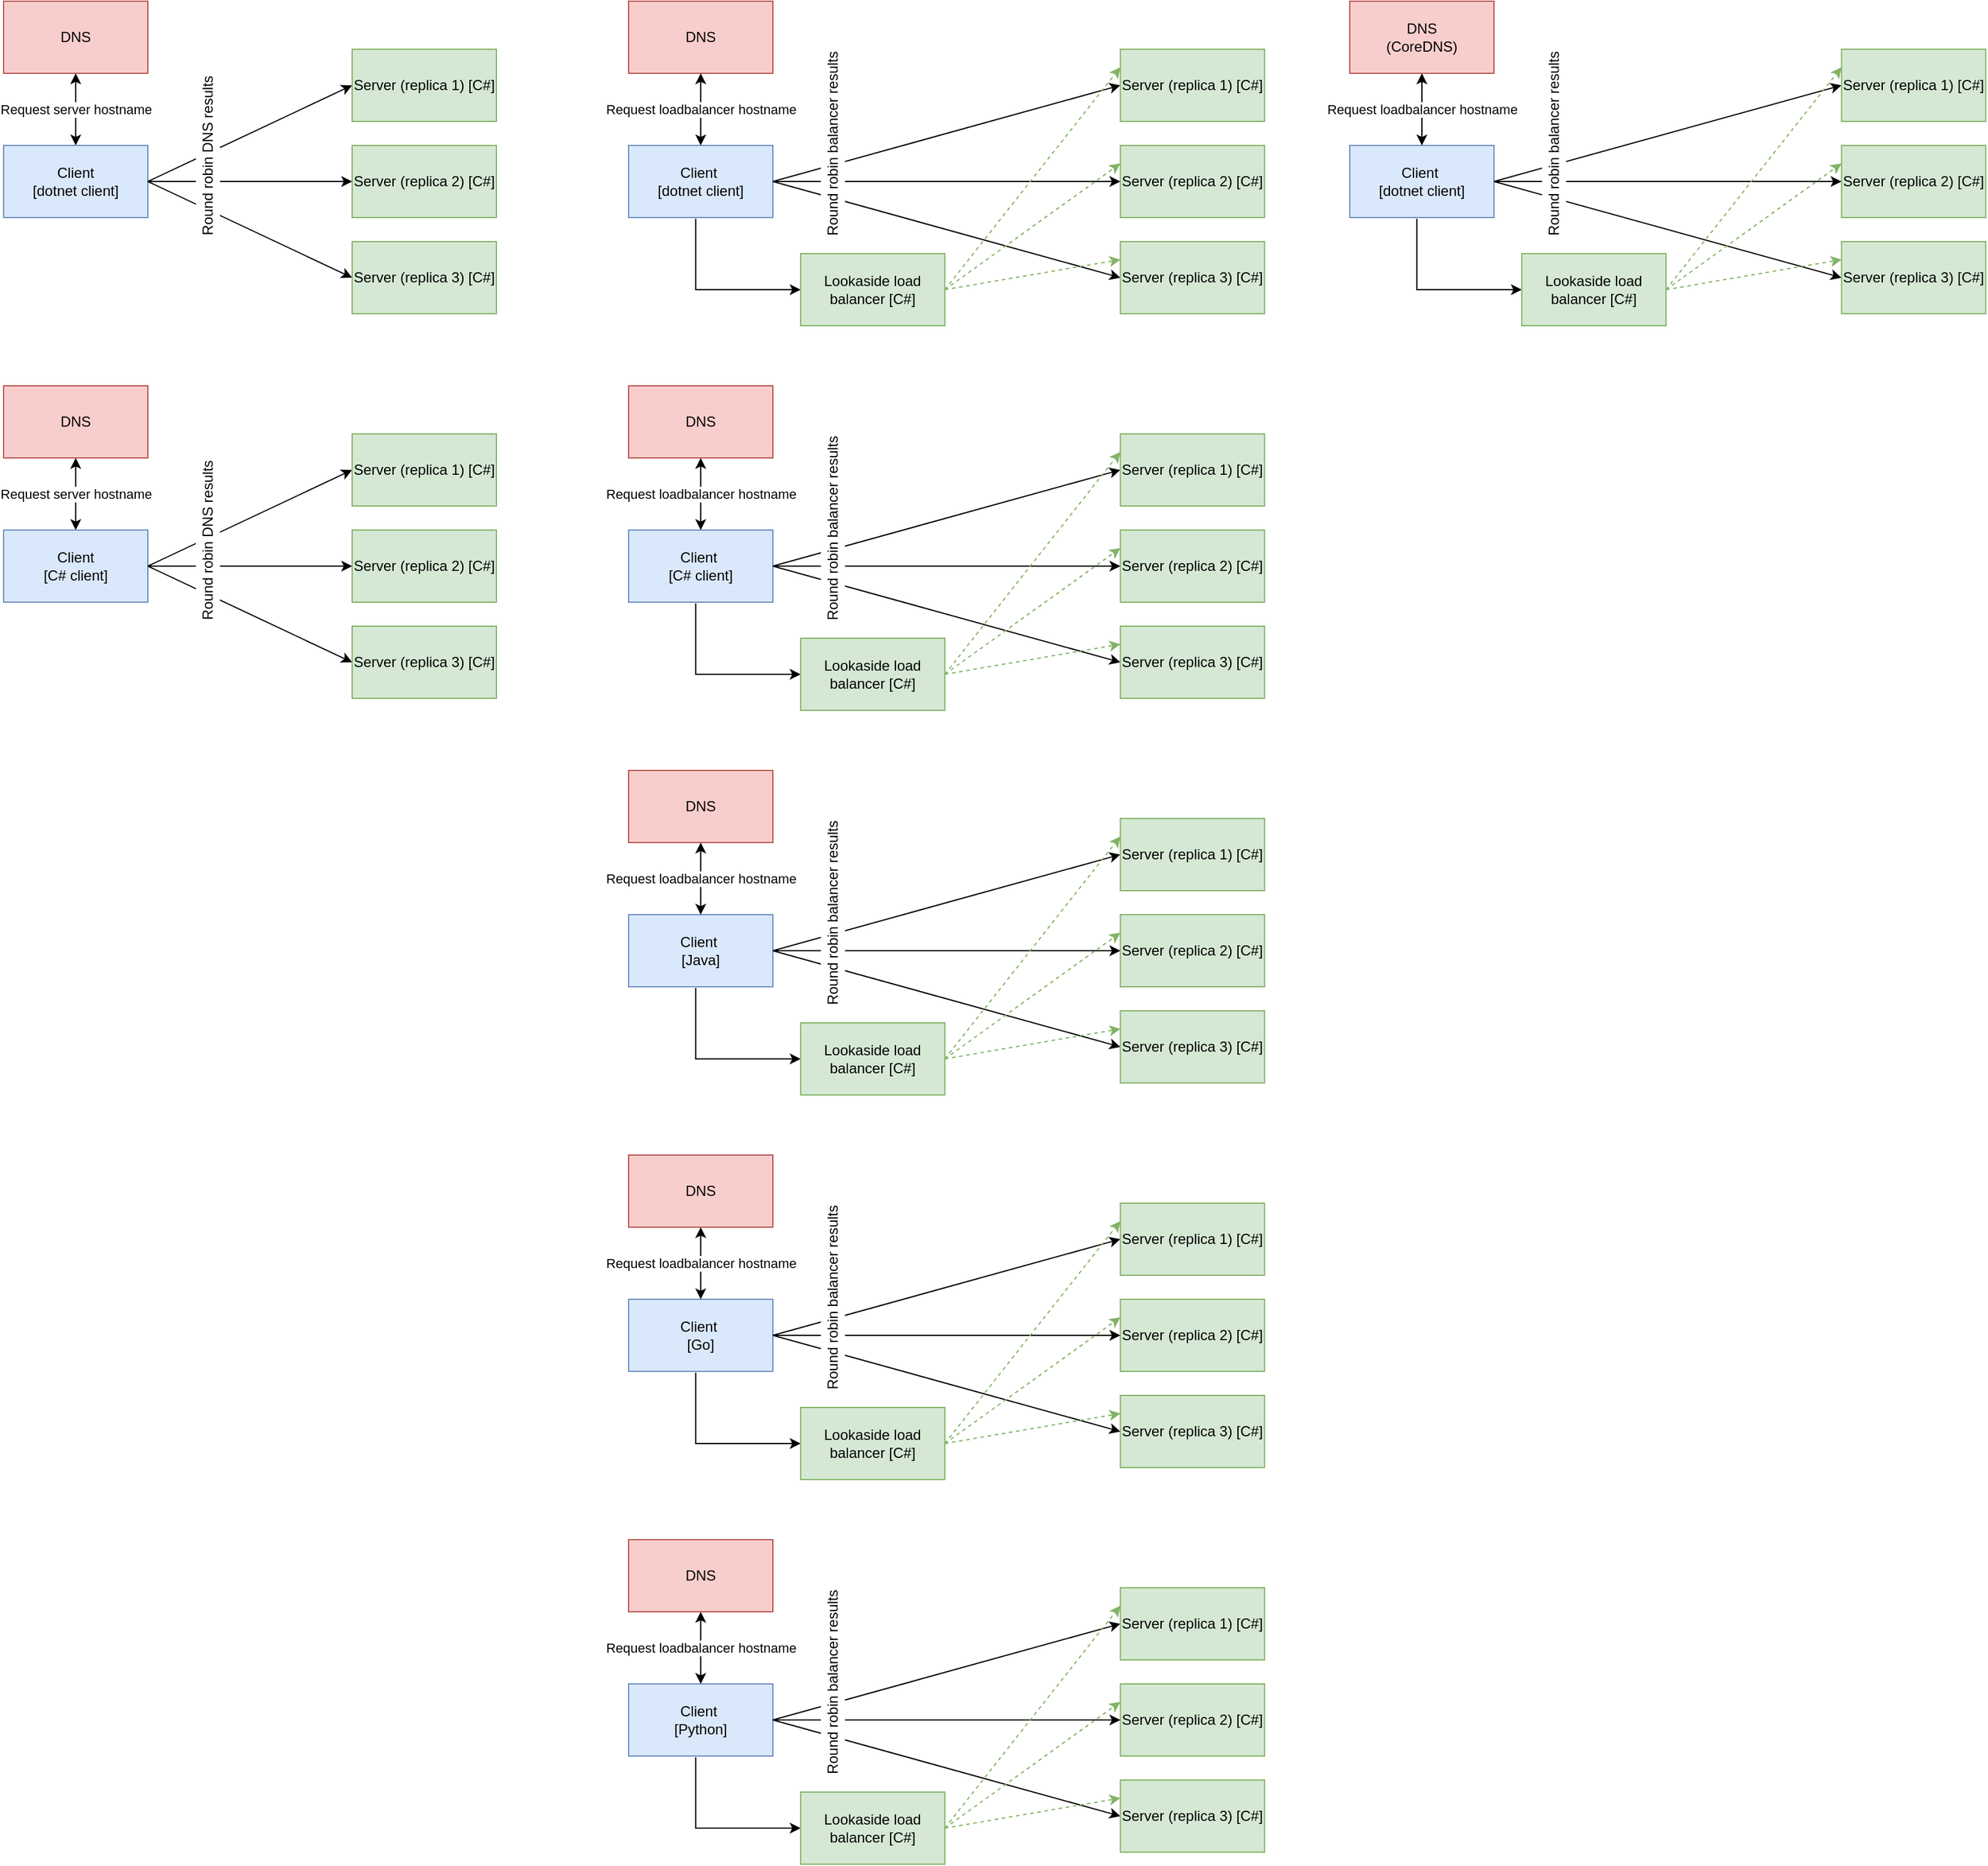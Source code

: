 <mxfile version="12.8.7" type="device"><diagram id="5RK8dHsxESuqZIJ54ns1" name="Page-1"><mxGraphModel dx="1822" dy="745" grid="0" gridSize="10" guides="1" tooltips="1" connect="1" arrows="1" fold="1" page="0" pageScale="1" pageWidth="850" pageHeight="1100" math="0" shadow="0"><root><mxCell id="0"/><mxCell id="1" parent="0"/><mxCell id="9xwp_HCUo-kAku4maqSZ-50" value="Request server hostname" style="edgeStyle=orthogonalEdgeStyle;rounded=0;orthogonalLoop=1;jettySize=auto;html=1;exitX=0.5;exitY=0;exitDx=0;exitDy=0;entryX=0.5;entryY=1;entryDx=0;entryDy=0;startArrow=classic;startFill=1;" parent="1" source="9xwp_HCUo-kAku4maqSZ-29" target="9xwp_HCUo-kAku4maqSZ-48" edge="1"><mxGeometry relative="1" as="geometry"/></mxCell><mxCell id="9xwp_HCUo-kAku4maqSZ-29" value="Client &lt;br&gt;[dotnet client]" style="rounded=0;whiteSpace=wrap;html=1;rotation=0;fillColor=#dae8fc;strokeColor=#6c8ebf;" parent="1" vertex="1"><mxGeometry x="-120" y="160" width="120" height="60" as="geometry"/></mxCell><mxCell id="9xwp_HCUo-kAku4maqSZ-30" value="Server (replica 2) [C#]" style="rounded=0;whiteSpace=wrap;html=1;rotation=0;fillColor=#d5e8d4;strokeColor=#82b366;" parent="1" vertex="1"><mxGeometry x="170" y="160" width="120" height="60" as="geometry"/></mxCell><mxCell id="9xwp_HCUo-kAku4maqSZ-31" style="rounded=0;orthogonalLoop=1;jettySize=auto;html=1;exitX=1;exitY=0.5;exitDx=0;exitDy=0;entryX=0;entryY=0.5;entryDx=0;entryDy=0;startArrow=none;startFill=0;endArrow=classic;endFill=1;strokeColor=#000000;" parent="1" source="9xwp_HCUo-kAku4maqSZ-29" target="9xwp_HCUo-kAku4maqSZ-34" edge="1"><mxGeometry relative="1" as="geometry"><mxPoint x="30" y="190" as="sourcePoint"/></mxGeometry></mxCell><mxCell id="9xwp_HCUo-kAku4maqSZ-32" style="edgeStyle=none;rounded=0;orthogonalLoop=1;jettySize=auto;html=1;exitX=1;exitY=0.5;exitDx=0;exitDy=0;entryX=0;entryY=0.5;entryDx=0;entryDy=0;startArrow=none;startFill=0;endArrow=classic;endFill=1;strokeColor=#000000;" parent="1" source="9xwp_HCUo-kAku4maqSZ-29" target="9xwp_HCUo-kAku4maqSZ-30" edge="1"><mxGeometry relative="1" as="geometry"><mxPoint x="30" y="190" as="sourcePoint"/></mxGeometry></mxCell><mxCell id="9xwp_HCUo-kAku4maqSZ-33" style="edgeStyle=none;rounded=0;orthogonalLoop=1;jettySize=auto;html=1;exitX=1;exitY=0.5;exitDx=0;exitDy=0;entryX=0;entryY=0.5;entryDx=0;entryDy=0;startArrow=none;startFill=0;endArrow=classic;endFill=1;strokeColor=#000000;" parent="1" source="9xwp_HCUo-kAku4maqSZ-29" target="9xwp_HCUo-kAku4maqSZ-35" edge="1"><mxGeometry relative="1" as="geometry"><mxPoint x="30" y="190" as="sourcePoint"/></mxGeometry></mxCell><mxCell id="9xwp_HCUo-kAku4maqSZ-34" value="Server (replica 3) [C#]" style="rounded=0;whiteSpace=wrap;html=1;rotation=0;fillColor=#d5e8d4;strokeColor=#82b366;" parent="1" vertex="1"><mxGeometry x="170" y="240" width="120" height="60" as="geometry"/></mxCell><mxCell id="9xwp_HCUo-kAku4maqSZ-35" value="Server (replica 1) [C#]" style="rounded=0;whiteSpace=wrap;html=1;rotation=0;fillColor=#d5e8d4;strokeColor=#82b366;" parent="1" vertex="1"><mxGeometry x="170" y="80" width="120" height="60" as="geometry"/></mxCell><mxCell id="9xwp_HCUo-kAku4maqSZ-36" style="edgeStyle=orthogonalEdgeStyle;rounded=0;orthogonalLoop=1;jettySize=auto;html=1;exitX=0.465;exitY=1.016;exitDx=0;exitDy=0;entryX=0;entryY=0.5;entryDx=0;entryDy=0;startArrow=none;startFill=0;endArrow=classic;endFill=1;strokeColor=#000000;exitPerimeter=0;" parent="1" source="9xwp_HCUo-kAku4maqSZ-37" target="9xwp_HCUo-kAku4maqSZ-45" edge="1"><mxGeometry relative="1" as="geometry"/></mxCell><mxCell id="9xwp_HCUo-kAku4maqSZ-37" value="Client&amp;nbsp;&lt;br&gt;[dotnet client]" style="rounded=0;whiteSpace=wrap;html=1;rotation=0;fillColor=#dae8fc;strokeColor=#6c8ebf;" parent="1" vertex="1"><mxGeometry x="400" y="160" width="120" height="60" as="geometry"/></mxCell><mxCell id="9xwp_HCUo-kAku4maqSZ-38" value="Server (replica 2) [C#]" style="rounded=0;whiteSpace=wrap;html=1;rotation=0;fillColor=#d5e8d4;strokeColor=#82b366;" parent="1" vertex="1"><mxGeometry x="809.12" y="160" width="120" height="60" as="geometry"/></mxCell><mxCell id="9xwp_HCUo-kAku4maqSZ-39" style="rounded=0;orthogonalLoop=1;jettySize=auto;html=1;exitX=1;exitY=0.5;exitDx=0;exitDy=0;entryX=0;entryY=0.5;entryDx=0;entryDy=0;startArrow=none;startFill=0;endArrow=classic;endFill=1;strokeColor=#000000;" parent="1" source="9xwp_HCUo-kAku4maqSZ-37" target="9xwp_HCUo-kAku4maqSZ-46" edge="1"><mxGeometry relative="1" as="geometry"/></mxCell><mxCell id="9xwp_HCUo-kAku4maqSZ-40" style="edgeStyle=none;rounded=0;orthogonalLoop=1;jettySize=auto;html=1;exitX=1;exitY=0.5;exitDx=0;exitDy=0;entryX=0;entryY=0.5;entryDx=0;entryDy=0;startArrow=none;startFill=0;endArrow=classic;endFill=1;strokeColor=#000000;" parent="1" source="9xwp_HCUo-kAku4maqSZ-37" target="9xwp_HCUo-kAku4maqSZ-38" edge="1"><mxGeometry relative="1" as="geometry"/></mxCell><mxCell id="9xwp_HCUo-kAku4maqSZ-41" style="edgeStyle=none;rounded=0;orthogonalLoop=1;jettySize=auto;html=1;exitX=1;exitY=0.5;exitDx=0;exitDy=0;entryX=0;entryY=0.5;entryDx=0;entryDy=0;startArrow=none;startFill=0;endArrow=classic;endFill=1;strokeColor=#000000;" parent="1" source="9xwp_HCUo-kAku4maqSZ-37" target="9xwp_HCUo-kAku4maqSZ-47" edge="1"><mxGeometry relative="1" as="geometry"/></mxCell><mxCell id="9xwp_HCUo-kAku4maqSZ-42" style="edgeStyle=none;rounded=0;orthogonalLoop=1;jettySize=auto;html=1;exitX=1;exitY=0.5;exitDx=0;exitDy=0;entryX=0;entryY=0.25;entryDx=0;entryDy=0;startArrow=none;startFill=0;endArrow=classic;endFill=1;strokeColor=#82b366;fillColor=#d5e8d4;dashed=1;" parent="1" source="9xwp_HCUo-kAku4maqSZ-45" target="9xwp_HCUo-kAku4maqSZ-47" edge="1"><mxGeometry relative="1" as="geometry"/></mxCell><mxCell id="9xwp_HCUo-kAku4maqSZ-43" style="edgeStyle=none;rounded=0;orthogonalLoop=1;jettySize=auto;html=1;exitX=1;exitY=0.5;exitDx=0;exitDy=0;entryX=0;entryY=0.25;entryDx=0;entryDy=0;startArrow=none;startFill=0;endArrow=classic;endFill=1;strokeColor=#82b366;fillColor=#d5e8d4;dashed=1;" parent="1" source="9xwp_HCUo-kAku4maqSZ-45" target="9xwp_HCUo-kAku4maqSZ-38" edge="1"><mxGeometry relative="1" as="geometry"/></mxCell><mxCell id="9xwp_HCUo-kAku4maqSZ-44" style="edgeStyle=none;rounded=0;orthogonalLoop=1;jettySize=auto;html=1;exitX=1;exitY=0.5;exitDx=0;exitDy=0;entryX=0;entryY=0.25;entryDx=0;entryDy=0;startArrow=none;startFill=0;endArrow=classic;endFill=1;strokeColor=#82b366;fillColor=#d5e8d4;dashed=1;" parent="1" source="9xwp_HCUo-kAku4maqSZ-45" target="9xwp_HCUo-kAku4maqSZ-46" edge="1"><mxGeometry relative="1" as="geometry"/></mxCell><mxCell id="9xwp_HCUo-kAku4maqSZ-45" value="Lookaside load balancer [C#]" style="rounded=0;whiteSpace=wrap;html=1;rotation=0;fillColor=#d5e8d4;strokeColor=#82b366;" parent="1" vertex="1"><mxGeometry x="543.12" y="250" width="120" height="60" as="geometry"/></mxCell><mxCell id="9xwp_HCUo-kAku4maqSZ-46" value="Server (replica 3) [C#]" style="rounded=0;whiteSpace=wrap;html=1;rotation=0;fillColor=#d5e8d4;strokeColor=#82b366;" parent="1" vertex="1"><mxGeometry x="809.12" y="240" width="120" height="60" as="geometry"/></mxCell><mxCell id="9xwp_HCUo-kAku4maqSZ-47" value="Server (replica 1) [C#]" style="rounded=0;whiteSpace=wrap;html=1;rotation=0;fillColor=#d5e8d4;strokeColor=#82b366;" parent="1" vertex="1"><mxGeometry x="809.12" y="80" width="120" height="60" as="geometry"/></mxCell><mxCell id="9xwp_HCUo-kAku4maqSZ-48" value="DNS" style="rounded=0;whiteSpace=wrap;html=1;fillColor=#f8cecc;strokeColor=#b85450;" parent="1" vertex="1"><mxGeometry x="-120" y="40" width="120" height="60" as="geometry"/></mxCell><mxCell id="9xwp_HCUo-kAku4maqSZ-51" value="Request loadbalancer hostname" style="edgeStyle=orthogonalEdgeStyle;rounded=0;orthogonalLoop=1;jettySize=auto;html=1;exitX=0.5;exitY=1;exitDx=0;exitDy=0;entryX=0.5;entryY=0;entryDx=0;entryDy=0;startArrow=classic;startFill=1;" parent="1" source="9xwp_HCUo-kAku4maqSZ-49" target="9xwp_HCUo-kAku4maqSZ-37" edge="1"><mxGeometry relative="1" as="geometry"/></mxCell><mxCell id="9xwp_HCUo-kAku4maqSZ-49" value="DNS" style="rounded=0;whiteSpace=wrap;html=1;fillColor=#f8cecc;strokeColor=#b85450;" parent="1" vertex="1"><mxGeometry x="400" y="40" width="120" height="60" as="geometry"/></mxCell><mxCell id="9xwp_HCUo-kAku4maqSZ-52" value="&amp;nbsp;Round robin DNS results" style="text;html=1;strokeColor=none;fillColor=#ffffff;align=center;verticalAlign=middle;whiteSpace=wrap;rounded=0;rotation=-90;" parent="1" vertex="1"><mxGeometry x="-20" y="160" width="140" height="20" as="geometry"/></mxCell><mxCell id="9xwp_HCUo-kAku4maqSZ-54" value="&amp;nbsp;Round robin balancer results" style="text;html=1;strokeColor=none;fillColor=#ffffff;align=center;verticalAlign=middle;whiteSpace=wrap;rounded=0;rotation=-90;" parent="1" vertex="1"><mxGeometry x="490" y="150" width="160" height="20" as="geometry"/></mxCell><mxCell id="9xwp_HCUo-kAku4maqSZ-80" value="Request server hostname" style="edgeStyle=orthogonalEdgeStyle;rounded=0;orthogonalLoop=1;jettySize=auto;html=1;exitX=0.5;exitY=0;exitDx=0;exitDy=0;entryX=0.5;entryY=1;entryDx=0;entryDy=0;startArrow=classic;startFill=1;" parent="1" source="9xwp_HCUo-kAku4maqSZ-81" target="9xwp_HCUo-kAku4maqSZ-100" edge="1"><mxGeometry relative="1" as="geometry"/></mxCell><mxCell id="9xwp_HCUo-kAku4maqSZ-81" value="Client &lt;br&gt;[C# client]" style="rounded=0;whiteSpace=wrap;html=1;rotation=0;fillColor=#dae8fc;strokeColor=#6c8ebf;" parent="1" vertex="1"><mxGeometry x="-120" y="480" width="120" height="60" as="geometry"/></mxCell><mxCell id="9xwp_HCUo-kAku4maqSZ-82" value="Server (replica 2) [C#]" style="rounded=0;whiteSpace=wrap;html=1;rotation=0;fillColor=#d5e8d4;strokeColor=#82b366;" parent="1" vertex="1"><mxGeometry x="170" y="480" width="120" height="60" as="geometry"/></mxCell><mxCell id="9xwp_HCUo-kAku4maqSZ-83" style="rounded=0;orthogonalLoop=1;jettySize=auto;html=1;exitX=1;exitY=0.5;exitDx=0;exitDy=0;entryX=0;entryY=0.5;entryDx=0;entryDy=0;startArrow=none;startFill=0;endArrow=classic;endFill=1;strokeColor=#000000;" parent="1" source="9xwp_HCUo-kAku4maqSZ-81" target="9xwp_HCUo-kAku4maqSZ-86" edge="1"><mxGeometry relative="1" as="geometry"><mxPoint x="30" y="510" as="sourcePoint"/></mxGeometry></mxCell><mxCell id="9xwp_HCUo-kAku4maqSZ-84" style="edgeStyle=none;rounded=0;orthogonalLoop=1;jettySize=auto;html=1;exitX=1;exitY=0.5;exitDx=0;exitDy=0;entryX=0;entryY=0.5;entryDx=0;entryDy=0;startArrow=none;startFill=0;endArrow=classic;endFill=1;strokeColor=#000000;" parent="1" source="9xwp_HCUo-kAku4maqSZ-81" target="9xwp_HCUo-kAku4maqSZ-82" edge="1"><mxGeometry relative="1" as="geometry"><mxPoint x="30" y="510" as="sourcePoint"/></mxGeometry></mxCell><mxCell id="9xwp_HCUo-kAku4maqSZ-85" style="edgeStyle=none;rounded=0;orthogonalLoop=1;jettySize=auto;html=1;exitX=1;exitY=0.5;exitDx=0;exitDy=0;entryX=0;entryY=0.5;entryDx=0;entryDy=0;startArrow=none;startFill=0;endArrow=classic;endFill=1;strokeColor=#000000;" parent="1" source="9xwp_HCUo-kAku4maqSZ-81" target="9xwp_HCUo-kAku4maqSZ-87" edge="1"><mxGeometry relative="1" as="geometry"><mxPoint x="30" y="510" as="sourcePoint"/></mxGeometry></mxCell><mxCell id="9xwp_HCUo-kAku4maqSZ-86" value="Server (replica 3) [C#]" style="rounded=0;whiteSpace=wrap;html=1;rotation=0;fillColor=#d5e8d4;strokeColor=#82b366;" parent="1" vertex="1"><mxGeometry x="170" y="560" width="120" height="60" as="geometry"/></mxCell><mxCell id="9xwp_HCUo-kAku4maqSZ-87" value="Server (replica 1) [C#]" style="rounded=0;whiteSpace=wrap;html=1;rotation=0;fillColor=#d5e8d4;strokeColor=#82b366;" parent="1" vertex="1"><mxGeometry x="170" y="400" width="120" height="60" as="geometry"/></mxCell><mxCell id="9xwp_HCUo-kAku4maqSZ-88" style="edgeStyle=orthogonalEdgeStyle;rounded=0;orthogonalLoop=1;jettySize=auto;html=1;exitX=0.465;exitY=1.016;exitDx=0;exitDy=0;entryX=0;entryY=0.5;entryDx=0;entryDy=0;startArrow=none;startFill=0;endArrow=classic;endFill=1;strokeColor=#000000;exitPerimeter=0;" parent="1" source="9xwp_HCUo-kAku4maqSZ-89" target="9xwp_HCUo-kAku4maqSZ-97" edge="1"><mxGeometry relative="1" as="geometry"/></mxCell><mxCell id="9xwp_HCUo-kAku4maqSZ-89" value="Client&amp;nbsp;&lt;br&gt;[C# client]" style="rounded=0;whiteSpace=wrap;html=1;rotation=0;fillColor=#dae8fc;strokeColor=#6c8ebf;" parent="1" vertex="1"><mxGeometry x="400" y="480" width="120" height="60" as="geometry"/></mxCell><mxCell id="9xwp_HCUo-kAku4maqSZ-90" value="Server (replica 2) [C#]" style="rounded=0;whiteSpace=wrap;html=1;rotation=0;fillColor=#d5e8d4;strokeColor=#82b366;" parent="1" vertex="1"><mxGeometry x="809.12" y="480" width="120" height="60" as="geometry"/></mxCell><mxCell id="9xwp_HCUo-kAku4maqSZ-91" style="rounded=0;orthogonalLoop=1;jettySize=auto;html=1;exitX=1;exitY=0.5;exitDx=0;exitDy=0;entryX=0;entryY=0.5;entryDx=0;entryDy=0;startArrow=none;startFill=0;endArrow=classic;endFill=1;strokeColor=#000000;" parent="1" source="9xwp_HCUo-kAku4maqSZ-89" target="9xwp_HCUo-kAku4maqSZ-98" edge="1"><mxGeometry relative="1" as="geometry"/></mxCell><mxCell id="9xwp_HCUo-kAku4maqSZ-92" style="edgeStyle=none;rounded=0;orthogonalLoop=1;jettySize=auto;html=1;exitX=1;exitY=0.5;exitDx=0;exitDy=0;entryX=0;entryY=0.5;entryDx=0;entryDy=0;startArrow=none;startFill=0;endArrow=classic;endFill=1;strokeColor=#000000;" parent="1" source="9xwp_HCUo-kAku4maqSZ-89" target="9xwp_HCUo-kAku4maqSZ-90" edge="1"><mxGeometry relative="1" as="geometry"/></mxCell><mxCell id="9xwp_HCUo-kAku4maqSZ-93" style="edgeStyle=none;rounded=0;orthogonalLoop=1;jettySize=auto;html=1;exitX=1;exitY=0.5;exitDx=0;exitDy=0;entryX=0;entryY=0.5;entryDx=0;entryDy=0;startArrow=none;startFill=0;endArrow=classic;endFill=1;strokeColor=#000000;" parent="1" source="9xwp_HCUo-kAku4maqSZ-89" target="9xwp_HCUo-kAku4maqSZ-99" edge="1"><mxGeometry relative="1" as="geometry"/></mxCell><mxCell id="9xwp_HCUo-kAku4maqSZ-94" style="edgeStyle=none;rounded=0;orthogonalLoop=1;jettySize=auto;html=1;exitX=1;exitY=0.5;exitDx=0;exitDy=0;entryX=0;entryY=0.25;entryDx=0;entryDy=0;startArrow=none;startFill=0;endArrow=classic;endFill=1;strokeColor=#82b366;fillColor=#d5e8d4;dashed=1;" parent="1" source="9xwp_HCUo-kAku4maqSZ-97" target="9xwp_HCUo-kAku4maqSZ-99" edge="1"><mxGeometry relative="1" as="geometry"/></mxCell><mxCell id="9xwp_HCUo-kAku4maqSZ-95" style="edgeStyle=none;rounded=0;orthogonalLoop=1;jettySize=auto;html=1;exitX=1;exitY=0.5;exitDx=0;exitDy=0;entryX=0;entryY=0.25;entryDx=0;entryDy=0;startArrow=none;startFill=0;endArrow=classic;endFill=1;strokeColor=#82b366;fillColor=#d5e8d4;dashed=1;" parent="1" source="9xwp_HCUo-kAku4maqSZ-97" target="9xwp_HCUo-kAku4maqSZ-90" edge="1"><mxGeometry relative="1" as="geometry"/></mxCell><mxCell id="9xwp_HCUo-kAku4maqSZ-96" style="edgeStyle=none;rounded=0;orthogonalLoop=1;jettySize=auto;html=1;exitX=1;exitY=0.5;exitDx=0;exitDy=0;entryX=0;entryY=0.25;entryDx=0;entryDy=0;startArrow=none;startFill=0;endArrow=classic;endFill=1;strokeColor=#82b366;fillColor=#d5e8d4;dashed=1;" parent="1" source="9xwp_HCUo-kAku4maqSZ-97" target="9xwp_HCUo-kAku4maqSZ-98" edge="1"><mxGeometry relative="1" as="geometry"/></mxCell><mxCell id="9xwp_HCUo-kAku4maqSZ-97" value="Lookaside load balancer [C#]" style="rounded=0;whiteSpace=wrap;html=1;rotation=0;fillColor=#d5e8d4;strokeColor=#82b366;" parent="1" vertex="1"><mxGeometry x="543.12" y="570" width="120" height="60" as="geometry"/></mxCell><mxCell id="9xwp_HCUo-kAku4maqSZ-98" value="Server (replica 3) [C#]" style="rounded=0;whiteSpace=wrap;html=1;rotation=0;fillColor=#d5e8d4;strokeColor=#82b366;" parent="1" vertex="1"><mxGeometry x="809.12" y="560" width="120" height="60" as="geometry"/></mxCell><mxCell id="9xwp_HCUo-kAku4maqSZ-99" value="Server (replica 1) [C#]" style="rounded=0;whiteSpace=wrap;html=1;rotation=0;fillColor=#d5e8d4;strokeColor=#82b366;" parent="1" vertex="1"><mxGeometry x="809.12" y="400" width="120" height="60" as="geometry"/></mxCell><mxCell id="9xwp_HCUo-kAku4maqSZ-100" value="DNS" style="rounded=0;whiteSpace=wrap;html=1;fillColor=#f8cecc;strokeColor=#b85450;" parent="1" vertex="1"><mxGeometry x="-120" y="360" width="120" height="60" as="geometry"/></mxCell><mxCell id="9xwp_HCUo-kAku4maqSZ-101" value="Request loadbalancer hostname" style="edgeStyle=orthogonalEdgeStyle;rounded=0;orthogonalLoop=1;jettySize=auto;html=1;exitX=0.5;exitY=1;exitDx=0;exitDy=0;entryX=0.5;entryY=0;entryDx=0;entryDy=0;startArrow=classic;startFill=1;" parent="1" source="9xwp_HCUo-kAku4maqSZ-102" target="9xwp_HCUo-kAku4maqSZ-89" edge="1"><mxGeometry relative="1" as="geometry"/></mxCell><mxCell id="9xwp_HCUo-kAku4maqSZ-102" value="DNS" style="rounded=0;whiteSpace=wrap;html=1;fillColor=#f8cecc;strokeColor=#b85450;" parent="1" vertex="1"><mxGeometry x="400" y="360" width="120" height="60" as="geometry"/></mxCell><mxCell id="9xwp_HCUo-kAku4maqSZ-103" value="&amp;nbsp;Round robin DNS results" style="text;html=1;strokeColor=none;fillColor=#ffffff;align=center;verticalAlign=middle;whiteSpace=wrap;rounded=0;rotation=-90;" parent="1" vertex="1"><mxGeometry x="-20" y="480" width="140" height="20" as="geometry"/></mxCell><mxCell id="9xwp_HCUo-kAku4maqSZ-104" value="&amp;nbsp;Round robin balancer results" style="text;html=1;strokeColor=none;fillColor=#ffffff;align=center;verticalAlign=middle;whiteSpace=wrap;rounded=0;rotation=-90;" parent="1" vertex="1"><mxGeometry x="490" y="470" width="160" height="20" as="geometry"/></mxCell><mxCell id="9xwp_HCUo-kAku4maqSZ-105" style="edgeStyle=orthogonalEdgeStyle;rounded=0;orthogonalLoop=1;jettySize=auto;html=1;exitX=0.465;exitY=1.016;exitDx=0;exitDy=0;entryX=0;entryY=0.5;entryDx=0;entryDy=0;startArrow=none;startFill=0;endArrow=classic;endFill=1;strokeColor=#000000;exitPerimeter=0;" parent="1" source="9xwp_HCUo-kAku4maqSZ-106" target="9xwp_HCUo-kAku4maqSZ-114" edge="1"><mxGeometry relative="1" as="geometry"/></mxCell><mxCell id="9xwp_HCUo-kAku4maqSZ-106" value="Client&amp;nbsp;&lt;br&gt;[Java]" style="rounded=0;whiteSpace=wrap;html=1;rotation=0;fillColor=#dae8fc;strokeColor=#6c8ebf;" parent="1" vertex="1"><mxGeometry x="400" y="800" width="120" height="60" as="geometry"/></mxCell><mxCell id="9xwp_HCUo-kAku4maqSZ-107" value="Server (replica 2) [C#]" style="rounded=0;whiteSpace=wrap;html=1;rotation=0;fillColor=#d5e8d4;strokeColor=#82b366;" parent="1" vertex="1"><mxGeometry x="809.12" y="800" width="120" height="60" as="geometry"/></mxCell><mxCell id="9xwp_HCUo-kAku4maqSZ-108" style="rounded=0;orthogonalLoop=1;jettySize=auto;html=1;exitX=1;exitY=0.5;exitDx=0;exitDy=0;entryX=0;entryY=0.5;entryDx=0;entryDy=0;startArrow=none;startFill=0;endArrow=classic;endFill=1;strokeColor=#000000;" parent="1" source="9xwp_HCUo-kAku4maqSZ-106" target="9xwp_HCUo-kAku4maqSZ-115" edge="1"><mxGeometry relative="1" as="geometry"/></mxCell><mxCell id="9xwp_HCUo-kAku4maqSZ-109" style="edgeStyle=none;rounded=0;orthogonalLoop=1;jettySize=auto;html=1;exitX=1;exitY=0.5;exitDx=0;exitDy=0;entryX=0;entryY=0.5;entryDx=0;entryDy=0;startArrow=none;startFill=0;endArrow=classic;endFill=1;strokeColor=#000000;" parent="1" source="9xwp_HCUo-kAku4maqSZ-106" target="9xwp_HCUo-kAku4maqSZ-107" edge="1"><mxGeometry relative="1" as="geometry"/></mxCell><mxCell id="9xwp_HCUo-kAku4maqSZ-110" style="edgeStyle=none;rounded=0;orthogonalLoop=1;jettySize=auto;html=1;exitX=1;exitY=0.5;exitDx=0;exitDy=0;entryX=0;entryY=0.5;entryDx=0;entryDy=0;startArrow=none;startFill=0;endArrow=classic;endFill=1;strokeColor=#000000;" parent="1" source="9xwp_HCUo-kAku4maqSZ-106" target="9xwp_HCUo-kAku4maqSZ-116" edge="1"><mxGeometry relative="1" as="geometry"/></mxCell><mxCell id="9xwp_HCUo-kAku4maqSZ-111" style="edgeStyle=none;rounded=0;orthogonalLoop=1;jettySize=auto;html=1;exitX=1;exitY=0.5;exitDx=0;exitDy=0;entryX=0;entryY=0.25;entryDx=0;entryDy=0;startArrow=none;startFill=0;endArrow=classic;endFill=1;strokeColor=#82b366;fillColor=#d5e8d4;dashed=1;" parent="1" source="9xwp_HCUo-kAku4maqSZ-114" target="9xwp_HCUo-kAku4maqSZ-116" edge="1"><mxGeometry relative="1" as="geometry"/></mxCell><mxCell id="9xwp_HCUo-kAku4maqSZ-112" style="edgeStyle=none;rounded=0;orthogonalLoop=1;jettySize=auto;html=1;exitX=1;exitY=0.5;exitDx=0;exitDy=0;entryX=0;entryY=0.25;entryDx=0;entryDy=0;startArrow=none;startFill=0;endArrow=classic;endFill=1;strokeColor=#82b366;fillColor=#d5e8d4;dashed=1;" parent="1" source="9xwp_HCUo-kAku4maqSZ-114" target="9xwp_HCUo-kAku4maqSZ-107" edge="1"><mxGeometry relative="1" as="geometry"/></mxCell><mxCell id="9xwp_HCUo-kAku4maqSZ-113" style="edgeStyle=none;rounded=0;orthogonalLoop=1;jettySize=auto;html=1;exitX=1;exitY=0.5;exitDx=0;exitDy=0;entryX=0;entryY=0.25;entryDx=0;entryDy=0;startArrow=none;startFill=0;endArrow=classic;endFill=1;strokeColor=#82b366;fillColor=#d5e8d4;dashed=1;" parent="1" source="9xwp_HCUo-kAku4maqSZ-114" target="9xwp_HCUo-kAku4maqSZ-115" edge="1"><mxGeometry relative="1" as="geometry"/></mxCell><mxCell id="9xwp_HCUo-kAku4maqSZ-114" value="Lookaside load balancer [C#]" style="rounded=0;whiteSpace=wrap;html=1;rotation=0;fillColor=#d5e8d4;strokeColor=#82b366;" parent="1" vertex="1"><mxGeometry x="543.12" y="890" width="120" height="60" as="geometry"/></mxCell><mxCell id="9xwp_HCUo-kAku4maqSZ-115" value="Server (replica 3) [C#]" style="rounded=0;whiteSpace=wrap;html=1;rotation=0;fillColor=#d5e8d4;strokeColor=#82b366;" parent="1" vertex="1"><mxGeometry x="809.12" y="880" width="120" height="60" as="geometry"/></mxCell><mxCell id="9xwp_HCUo-kAku4maqSZ-116" value="Server (replica 1) [C#]" style="rounded=0;whiteSpace=wrap;html=1;rotation=0;fillColor=#d5e8d4;strokeColor=#82b366;" parent="1" vertex="1"><mxGeometry x="809.12" y="720" width="120" height="60" as="geometry"/></mxCell><mxCell id="9xwp_HCUo-kAku4maqSZ-117" value="Request loadbalancer hostname" style="edgeStyle=orthogonalEdgeStyle;rounded=0;orthogonalLoop=1;jettySize=auto;html=1;exitX=0.5;exitY=1;exitDx=0;exitDy=0;entryX=0.5;entryY=0;entryDx=0;entryDy=0;startArrow=classic;startFill=1;" parent="1" source="9xwp_HCUo-kAku4maqSZ-118" target="9xwp_HCUo-kAku4maqSZ-106" edge="1"><mxGeometry relative="1" as="geometry"/></mxCell><mxCell id="9xwp_HCUo-kAku4maqSZ-118" value="DNS" style="rounded=0;whiteSpace=wrap;html=1;fillColor=#f8cecc;strokeColor=#b85450;" parent="1" vertex="1"><mxGeometry x="400" y="680" width="120" height="60" as="geometry"/></mxCell><mxCell id="9xwp_HCUo-kAku4maqSZ-119" value="&amp;nbsp;Round robin balancer results" style="text;html=1;strokeColor=none;fillColor=#ffffff;align=center;verticalAlign=middle;whiteSpace=wrap;rounded=0;rotation=-90;" parent="1" vertex="1"><mxGeometry x="490" y="790" width="160" height="20" as="geometry"/></mxCell><mxCell id="9xwp_HCUo-kAku4maqSZ-120" style="edgeStyle=orthogonalEdgeStyle;rounded=0;orthogonalLoop=1;jettySize=auto;html=1;exitX=0.465;exitY=1.016;exitDx=0;exitDy=0;entryX=0;entryY=0.5;entryDx=0;entryDy=0;startArrow=none;startFill=0;endArrow=classic;endFill=1;strokeColor=#000000;exitPerimeter=0;" parent="1" source="9xwp_HCUo-kAku4maqSZ-121" target="9xwp_HCUo-kAku4maqSZ-129" edge="1"><mxGeometry relative="1" as="geometry"/></mxCell><mxCell id="9xwp_HCUo-kAku4maqSZ-121" value="Client&amp;nbsp;&lt;br&gt;[Go]" style="rounded=0;whiteSpace=wrap;html=1;rotation=0;fillColor=#dae8fc;strokeColor=#6c8ebf;" parent="1" vertex="1"><mxGeometry x="400" y="1120" width="120" height="60" as="geometry"/></mxCell><mxCell id="9xwp_HCUo-kAku4maqSZ-122" value="Server (replica 2) [C#]" style="rounded=0;whiteSpace=wrap;html=1;rotation=0;fillColor=#d5e8d4;strokeColor=#82b366;" parent="1" vertex="1"><mxGeometry x="809.12" y="1120" width="120" height="60" as="geometry"/></mxCell><mxCell id="9xwp_HCUo-kAku4maqSZ-123" style="rounded=0;orthogonalLoop=1;jettySize=auto;html=1;exitX=1;exitY=0.5;exitDx=0;exitDy=0;entryX=0;entryY=0.5;entryDx=0;entryDy=0;startArrow=none;startFill=0;endArrow=classic;endFill=1;strokeColor=#000000;" parent="1" source="9xwp_HCUo-kAku4maqSZ-121" target="9xwp_HCUo-kAku4maqSZ-130" edge="1"><mxGeometry relative="1" as="geometry"/></mxCell><mxCell id="9xwp_HCUo-kAku4maqSZ-124" style="edgeStyle=none;rounded=0;orthogonalLoop=1;jettySize=auto;html=1;exitX=1;exitY=0.5;exitDx=0;exitDy=0;entryX=0;entryY=0.5;entryDx=0;entryDy=0;startArrow=none;startFill=0;endArrow=classic;endFill=1;strokeColor=#000000;" parent="1" source="9xwp_HCUo-kAku4maqSZ-121" target="9xwp_HCUo-kAku4maqSZ-122" edge="1"><mxGeometry relative="1" as="geometry"/></mxCell><mxCell id="9xwp_HCUo-kAku4maqSZ-125" style="edgeStyle=none;rounded=0;orthogonalLoop=1;jettySize=auto;html=1;exitX=1;exitY=0.5;exitDx=0;exitDy=0;entryX=0;entryY=0.5;entryDx=0;entryDy=0;startArrow=none;startFill=0;endArrow=classic;endFill=1;strokeColor=#000000;" parent="1" source="9xwp_HCUo-kAku4maqSZ-121" target="9xwp_HCUo-kAku4maqSZ-131" edge="1"><mxGeometry relative="1" as="geometry"/></mxCell><mxCell id="9xwp_HCUo-kAku4maqSZ-126" style="edgeStyle=none;rounded=0;orthogonalLoop=1;jettySize=auto;html=1;exitX=1;exitY=0.5;exitDx=0;exitDy=0;entryX=0;entryY=0.25;entryDx=0;entryDy=0;startArrow=none;startFill=0;endArrow=classic;endFill=1;strokeColor=#82b366;fillColor=#d5e8d4;dashed=1;" parent="1" source="9xwp_HCUo-kAku4maqSZ-129" target="9xwp_HCUo-kAku4maqSZ-131" edge="1"><mxGeometry relative="1" as="geometry"/></mxCell><mxCell id="9xwp_HCUo-kAku4maqSZ-127" style="edgeStyle=none;rounded=0;orthogonalLoop=1;jettySize=auto;html=1;exitX=1;exitY=0.5;exitDx=0;exitDy=0;entryX=0;entryY=0.25;entryDx=0;entryDy=0;startArrow=none;startFill=0;endArrow=classic;endFill=1;strokeColor=#82b366;fillColor=#d5e8d4;dashed=1;" parent="1" source="9xwp_HCUo-kAku4maqSZ-129" target="9xwp_HCUo-kAku4maqSZ-122" edge="1"><mxGeometry relative="1" as="geometry"/></mxCell><mxCell id="9xwp_HCUo-kAku4maqSZ-128" style="edgeStyle=none;rounded=0;orthogonalLoop=1;jettySize=auto;html=1;exitX=1;exitY=0.5;exitDx=0;exitDy=0;entryX=0;entryY=0.25;entryDx=0;entryDy=0;startArrow=none;startFill=0;endArrow=classic;endFill=1;strokeColor=#82b366;fillColor=#d5e8d4;dashed=1;" parent="1" source="9xwp_HCUo-kAku4maqSZ-129" target="9xwp_HCUo-kAku4maqSZ-130" edge="1"><mxGeometry relative="1" as="geometry"/></mxCell><mxCell id="9xwp_HCUo-kAku4maqSZ-129" value="Lookaside load balancer [C#]" style="rounded=0;whiteSpace=wrap;html=1;rotation=0;fillColor=#d5e8d4;strokeColor=#82b366;" parent="1" vertex="1"><mxGeometry x="543.12" y="1210" width="120" height="60" as="geometry"/></mxCell><mxCell id="9xwp_HCUo-kAku4maqSZ-130" value="Server (replica 3) [C#]" style="rounded=0;whiteSpace=wrap;html=1;rotation=0;fillColor=#d5e8d4;strokeColor=#82b366;" parent="1" vertex="1"><mxGeometry x="809.12" y="1200" width="120" height="60" as="geometry"/></mxCell><mxCell id="9xwp_HCUo-kAku4maqSZ-131" value="Server (replica 1) [C#]" style="rounded=0;whiteSpace=wrap;html=1;rotation=0;fillColor=#d5e8d4;strokeColor=#82b366;" parent="1" vertex="1"><mxGeometry x="809.12" y="1040" width="120" height="60" as="geometry"/></mxCell><mxCell id="9xwp_HCUo-kAku4maqSZ-132" value="Request loadbalancer hostname" style="edgeStyle=orthogonalEdgeStyle;rounded=0;orthogonalLoop=1;jettySize=auto;html=1;exitX=0.5;exitY=1;exitDx=0;exitDy=0;entryX=0.5;entryY=0;entryDx=0;entryDy=0;startArrow=classic;startFill=1;" parent="1" source="9xwp_HCUo-kAku4maqSZ-133" target="9xwp_HCUo-kAku4maqSZ-121" edge="1"><mxGeometry relative="1" as="geometry"/></mxCell><mxCell id="9xwp_HCUo-kAku4maqSZ-133" value="DNS" style="rounded=0;whiteSpace=wrap;html=1;fillColor=#f8cecc;strokeColor=#b85450;" parent="1" vertex="1"><mxGeometry x="400" y="1000" width="120" height="60" as="geometry"/></mxCell><mxCell id="9xwp_HCUo-kAku4maqSZ-134" value="&amp;nbsp;Round robin balancer results" style="text;html=1;strokeColor=none;fillColor=#ffffff;align=center;verticalAlign=middle;whiteSpace=wrap;rounded=0;rotation=-90;" parent="1" vertex="1"><mxGeometry x="490" y="1110" width="160" height="20" as="geometry"/></mxCell><mxCell id="9xwp_HCUo-kAku4maqSZ-135" style="edgeStyle=orthogonalEdgeStyle;rounded=0;orthogonalLoop=1;jettySize=auto;html=1;exitX=0.465;exitY=1.016;exitDx=0;exitDy=0;entryX=0;entryY=0.5;entryDx=0;entryDy=0;startArrow=none;startFill=0;endArrow=classic;endFill=1;strokeColor=#000000;exitPerimeter=0;" parent="1" source="9xwp_HCUo-kAku4maqSZ-136" target="9xwp_HCUo-kAku4maqSZ-144" edge="1"><mxGeometry relative="1" as="geometry"/></mxCell><mxCell id="9xwp_HCUo-kAku4maqSZ-136" value="Client&amp;nbsp;&lt;br&gt;[Python]" style="rounded=0;whiteSpace=wrap;html=1;rotation=0;fillColor=#dae8fc;strokeColor=#6c8ebf;" parent="1" vertex="1"><mxGeometry x="400" y="1440" width="120" height="60" as="geometry"/></mxCell><mxCell id="9xwp_HCUo-kAku4maqSZ-137" value="Server (replica 2) [C#]" style="rounded=0;whiteSpace=wrap;html=1;rotation=0;fillColor=#d5e8d4;strokeColor=#82b366;" parent="1" vertex="1"><mxGeometry x="809.12" y="1440" width="120" height="60" as="geometry"/></mxCell><mxCell id="9xwp_HCUo-kAku4maqSZ-138" style="rounded=0;orthogonalLoop=1;jettySize=auto;html=1;exitX=1;exitY=0.5;exitDx=0;exitDy=0;entryX=0;entryY=0.5;entryDx=0;entryDy=0;startArrow=none;startFill=0;endArrow=classic;endFill=1;strokeColor=#000000;" parent="1" source="9xwp_HCUo-kAku4maqSZ-136" target="9xwp_HCUo-kAku4maqSZ-145" edge="1"><mxGeometry relative="1" as="geometry"/></mxCell><mxCell id="9xwp_HCUo-kAku4maqSZ-139" style="edgeStyle=none;rounded=0;orthogonalLoop=1;jettySize=auto;html=1;exitX=1;exitY=0.5;exitDx=0;exitDy=0;entryX=0;entryY=0.5;entryDx=0;entryDy=0;startArrow=none;startFill=0;endArrow=classic;endFill=1;strokeColor=#000000;" parent="1" source="9xwp_HCUo-kAku4maqSZ-136" target="9xwp_HCUo-kAku4maqSZ-137" edge="1"><mxGeometry relative="1" as="geometry"/></mxCell><mxCell id="9xwp_HCUo-kAku4maqSZ-140" style="edgeStyle=none;rounded=0;orthogonalLoop=1;jettySize=auto;html=1;exitX=1;exitY=0.5;exitDx=0;exitDy=0;entryX=0;entryY=0.5;entryDx=0;entryDy=0;startArrow=none;startFill=0;endArrow=classic;endFill=1;strokeColor=#000000;" parent="1" source="9xwp_HCUo-kAku4maqSZ-136" target="9xwp_HCUo-kAku4maqSZ-146" edge="1"><mxGeometry relative="1" as="geometry"/></mxCell><mxCell id="9xwp_HCUo-kAku4maqSZ-141" style="edgeStyle=none;rounded=0;orthogonalLoop=1;jettySize=auto;html=1;exitX=1;exitY=0.5;exitDx=0;exitDy=0;entryX=0;entryY=0.25;entryDx=0;entryDy=0;startArrow=none;startFill=0;endArrow=classic;endFill=1;strokeColor=#82b366;fillColor=#d5e8d4;dashed=1;" parent="1" source="9xwp_HCUo-kAku4maqSZ-144" target="9xwp_HCUo-kAku4maqSZ-146" edge="1"><mxGeometry relative="1" as="geometry"/></mxCell><mxCell id="9xwp_HCUo-kAku4maqSZ-142" style="edgeStyle=none;rounded=0;orthogonalLoop=1;jettySize=auto;html=1;exitX=1;exitY=0.5;exitDx=0;exitDy=0;entryX=0;entryY=0.25;entryDx=0;entryDy=0;startArrow=none;startFill=0;endArrow=classic;endFill=1;strokeColor=#82b366;fillColor=#d5e8d4;dashed=1;" parent="1" source="9xwp_HCUo-kAku4maqSZ-144" target="9xwp_HCUo-kAku4maqSZ-137" edge="1"><mxGeometry relative="1" as="geometry"/></mxCell><mxCell id="9xwp_HCUo-kAku4maqSZ-143" style="edgeStyle=none;rounded=0;orthogonalLoop=1;jettySize=auto;html=1;exitX=1;exitY=0.5;exitDx=0;exitDy=0;entryX=0;entryY=0.25;entryDx=0;entryDy=0;startArrow=none;startFill=0;endArrow=classic;endFill=1;strokeColor=#82b366;fillColor=#d5e8d4;dashed=1;" parent="1" source="9xwp_HCUo-kAku4maqSZ-144" target="9xwp_HCUo-kAku4maqSZ-145" edge="1"><mxGeometry relative="1" as="geometry"/></mxCell><mxCell id="9xwp_HCUo-kAku4maqSZ-144" value="Lookaside load balancer [C#]" style="rounded=0;whiteSpace=wrap;html=1;rotation=0;fillColor=#d5e8d4;strokeColor=#82b366;" parent="1" vertex="1"><mxGeometry x="543.12" y="1530" width="120" height="60" as="geometry"/></mxCell><mxCell id="9xwp_HCUo-kAku4maqSZ-145" value="Server (replica 3) [C#]" style="rounded=0;whiteSpace=wrap;html=1;rotation=0;fillColor=#d5e8d4;strokeColor=#82b366;" parent="1" vertex="1"><mxGeometry x="809.12" y="1520" width="120" height="60" as="geometry"/></mxCell><mxCell id="9xwp_HCUo-kAku4maqSZ-146" value="Server (replica 1) [C#]" style="rounded=0;whiteSpace=wrap;html=1;rotation=0;fillColor=#d5e8d4;strokeColor=#82b366;" parent="1" vertex="1"><mxGeometry x="809.12" y="1360" width="120" height="60" as="geometry"/></mxCell><mxCell id="9xwp_HCUo-kAku4maqSZ-147" value="Request loadbalancer hostname" style="edgeStyle=orthogonalEdgeStyle;rounded=0;orthogonalLoop=1;jettySize=auto;html=1;exitX=0.5;exitY=1;exitDx=0;exitDy=0;entryX=0.5;entryY=0;entryDx=0;entryDy=0;startArrow=classic;startFill=1;" parent="1" source="9xwp_HCUo-kAku4maqSZ-148" target="9xwp_HCUo-kAku4maqSZ-136" edge="1"><mxGeometry relative="1" as="geometry"/></mxCell><mxCell id="9xwp_HCUo-kAku4maqSZ-148" value="DNS" style="rounded=0;whiteSpace=wrap;html=1;fillColor=#f8cecc;strokeColor=#b85450;" parent="1" vertex="1"><mxGeometry x="400" y="1320" width="120" height="60" as="geometry"/></mxCell><mxCell id="9xwp_HCUo-kAku4maqSZ-149" value="&amp;nbsp;Round robin balancer results" style="text;html=1;strokeColor=none;fillColor=#ffffff;align=center;verticalAlign=middle;whiteSpace=wrap;rounded=0;rotation=-90;" parent="1" vertex="1"><mxGeometry x="490" y="1430" width="160" height="20" as="geometry"/></mxCell><mxCell id="8VA78FKTmFldyJN1eDYX-1" style="edgeStyle=orthogonalEdgeStyle;rounded=0;orthogonalLoop=1;jettySize=auto;html=1;exitX=0.465;exitY=1.016;exitDx=0;exitDy=0;entryX=0;entryY=0.5;entryDx=0;entryDy=0;startArrow=none;startFill=0;endArrow=classic;endFill=1;strokeColor=#000000;exitPerimeter=0;" edge="1" parent="1" source="8VA78FKTmFldyJN1eDYX-2" target="8VA78FKTmFldyJN1eDYX-10"><mxGeometry relative="1" as="geometry"/></mxCell><mxCell id="8VA78FKTmFldyJN1eDYX-2" value="Client&amp;nbsp;&lt;br&gt;[dotnet client]" style="rounded=0;whiteSpace=wrap;html=1;rotation=0;fillColor=#dae8fc;strokeColor=#6c8ebf;" vertex="1" parent="1"><mxGeometry x="1000" y="160" width="120" height="60" as="geometry"/></mxCell><mxCell id="8VA78FKTmFldyJN1eDYX-3" value="Server (replica 2) [C#]" style="rounded=0;whiteSpace=wrap;html=1;rotation=0;fillColor=#d5e8d4;strokeColor=#82b366;" vertex="1" parent="1"><mxGeometry x="1409.12" y="160" width="120" height="60" as="geometry"/></mxCell><mxCell id="8VA78FKTmFldyJN1eDYX-4" style="rounded=0;orthogonalLoop=1;jettySize=auto;html=1;exitX=1;exitY=0.5;exitDx=0;exitDy=0;entryX=0;entryY=0.5;entryDx=0;entryDy=0;startArrow=none;startFill=0;endArrow=classic;endFill=1;strokeColor=#000000;" edge="1" parent="1" source="8VA78FKTmFldyJN1eDYX-2" target="8VA78FKTmFldyJN1eDYX-11"><mxGeometry relative="1" as="geometry"/></mxCell><mxCell id="8VA78FKTmFldyJN1eDYX-5" style="edgeStyle=none;rounded=0;orthogonalLoop=1;jettySize=auto;html=1;exitX=1;exitY=0.5;exitDx=0;exitDy=0;entryX=0;entryY=0.5;entryDx=0;entryDy=0;startArrow=none;startFill=0;endArrow=classic;endFill=1;strokeColor=#000000;" edge="1" parent="1" source="8VA78FKTmFldyJN1eDYX-2" target="8VA78FKTmFldyJN1eDYX-3"><mxGeometry relative="1" as="geometry"/></mxCell><mxCell id="8VA78FKTmFldyJN1eDYX-6" style="edgeStyle=none;rounded=0;orthogonalLoop=1;jettySize=auto;html=1;exitX=1;exitY=0.5;exitDx=0;exitDy=0;entryX=0;entryY=0.5;entryDx=0;entryDy=0;startArrow=none;startFill=0;endArrow=classic;endFill=1;strokeColor=#000000;" edge="1" parent="1" source="8VA78FKTmFldyJN1eDYX-2" target="8VA78FKTmFldyJN1eDYX-12"><mxGeometry relative="1" as="geometry"/></mxCell><mxCell id="8VA78FKTmFldyJN1eDYX-7" style="edgeStyle=none;rounded=0;orthogonalLoop=1;jettySize=auto;html=1;exitX=1;exitY=0.5;exitDx=0;exitDy=0;entryX=0;entryY=0.25;entryDx=0;entryDy=0;startArrow=none;startFill=0;endArrow=classic;endFill=1;strokeColor=#82b366;fillColor=#d5e8d4;dashed=1;" edge="1" parent="1" source="8VA78FKTmFldyJN1eDYX-10" target="8VA78FKTmFldyJN1eDYX-12"><mxGeometry relative="1" as="geometry"/></mxCell><mxCell id="8VA78FKTmFldyJN1eDYX-8" style="edgeStyle=none;rounded=0;orthogonalLoop=1;jettySize=auto;html=1;exitX=1;exitY=0.5;exitDx=0;exitDy=0;entryX=0;entryY=0.25;entryDx=0;entryDy=0;startArrow=none;startFill=0;endArrow=classic;endFill=1;strokeColor=#82b366;fillColor=#d5e8d4;dashed=1;" edge="1" parent="1" source="8VA78FKTmFldyJN1eDYX-10" target="8VA78FKTmFldyJN1eDYX-3"><mxGeometry relative="1" as="geometry"/></mxCell><mxCell id="8VA78FKTmFldyJN1eDYX-9" style="edgeStyle=none;rounded=0;orthogonalLoop=1;jettySize=auto;html=1;exitX=1;exitY=0.5;exitDx=0;exitDy=0;entryX=0;entryY=0.25;entryDx=0;entryDy=0;startArrow=none;startFill=0;endArrow=classic;endFill=1;strokeColor=#82b366;fillColor=#d5e8d4;dashed=1;" edge="1" parent="1" source="8VA78FKTmFldyJN1eDYX-10" target="8VA78FKTmFldyJN1eDYX-11"><mxGeometry relative="1" as="geometry"/></mxCell><mxCell id="8VA78FKTmFldyJN1eDYX-10" value="Lookaside load balancer [C#]" style="rounded=0;whiteSpace=wrap;html=1;rotation=0;fillColor=#d5e8d4;strokeColor=#82b366;" vertex="1" parent="1"><mxGeometry x="1143.12" y="250" width="120" height="60" as="geometry"/></mxCell><mxCell id="8VA78FKTmFldyJN1eDYX-11" value="Server (replica 3) [C#]" style="rounded=0;whiteSpace=wrap;html=1;rotation=0;fillColor=#d5e8d4;strokeColor=#82b366;" vertex="1" parent="1"><mxGeometry x="1409.12" y="240" width="120" height="60" as="geometry"/></mxCell><mxCell id="8VA78FKTmFldyJN1eDYX-12" value="Server (replica 1) [C#]" style="rounded=0;whiteSpace=wrap;html=1;rotation=0;fillColor=#d5e8d4;strokeColor=#82b366;" vertex="1" parent="1"><mxGeometry x="1409.12" y="80" width="120" height="60" as="geometry"/></mxCell><mxCell id="8VA78FKTmFldyJN1eDYX-13" value="Request loadbalancer hostname" style="edgeStyle=orthogonalEdgeStyle;rounded=0;orthogonalLoop=1;jettySize=auto;html=1;exitX=0.5;exitY=1;exitDx=0;exitDy=0;entryX=0.5;entryY=0;entryDx=0;entryDy=0;startArrow=classic;startFill=1;" edge="1" parent="1" source="8VA78FKTmFldyJN1eDYX-14" target="8VA78FKTmFldyJN1eDYX-2"><mxGeometry relative="1" as="geometry"/></mxCell><mxCell id="8VA78FKTmFldyJN1eDYX-14" value="DNS&lt;br&gt;(CoreDNS)" style="rounded=0;whiteSpace=wrap;html=1;fillColor=#f8cecc;strokeColor=#b85450;" vertex="1" parent="1"><mxGeometry x="1000" y="40" width="120" height="60" as="geometry"/></mxCell><mxCell id="8VA78FKTmFldyJN1eDYX-15" value="&amp;nbsp;Round robin balancer results" style="text;html=1;strokeColor=none;fillColor=#ffffff;align=center;verticalAlign=middle;whiteSpace=wrap;rounded=0;rotation=-90;" vertex="1" parent="1"><mxGeometry x="1090" y="150" width="160" height="20" as="geometry"/></mxCell></root></mxGraphModel></diagram></mxfile>